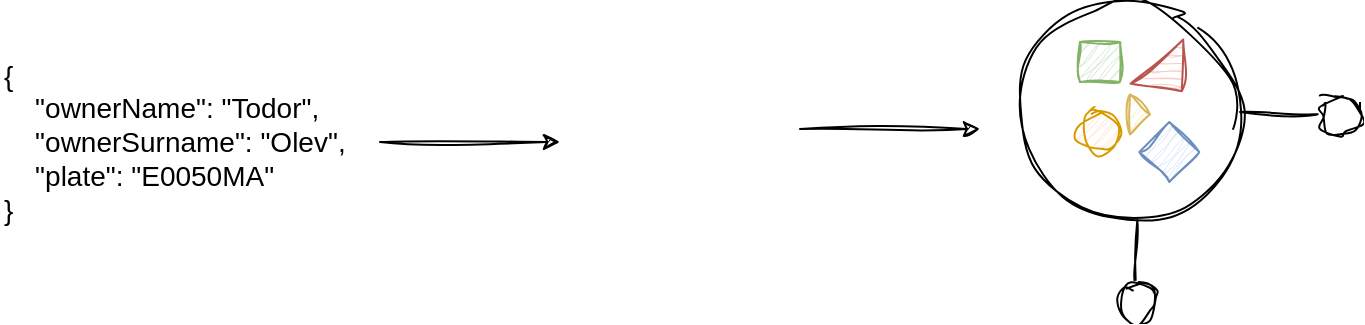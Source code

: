 <mxfile version="22.1.7" type="device">
  <diagram name="Page-1" id="C0KfFEjNvRat2zXTtvbp">
    <mxGraphModel dx="954" dy="647" grid="1" gridSize="10" guides="1" tooltips="1" connect="1" arrows="1" fold="1" page="1" pageScale="1" pageWidth="827" pageHeight="1169" math="0" shadow="0">
      <root>
        <mxCell id="0" />
        <mxCell id="1" parent="0" />
        <mxCell id="qQ-SJ7XLCoJ8Rk0PCVsh-2" value="&lt;div style=&quot;font-size: 14px;&quot;&gt;{&lt;/div&gt;&lt;div style=&quot;font-size: 14px;&quot;&gt;&amp;nbsp; &amp;nbsp; &quot;ownerName&quot;: &quot;Todor&quot;,&lt;/div&gt;&lt;div style=&quot;font-size: 14px;&quot;&gt;&amp;nbsp; &amp;nbsp; &quot;ownerSurname&quot;: &quot;Olev&quot;,&lt;/div&gt;&lt;div style=&quot;font-size: 14px;&quot;&gt;&amp;nbsp; &amp;nbsp; &quot;plate&quot;: &quot;E0050MA&quot;&lt;/div&gt;&lt;div style=&quot;font-size: 14px;&quot;&gt;}&lt;/div&gt;" style="text;html=1;strokeColor=none;fillColor=none;align=left;verticalAlign=middle;whiteSpace=wrap;rounded=0;fontSize=14;" vertex="1" parent="1">
          <mxGeometry x="20" y="270" width="180" height="100" as="geometry" />
        </mxCell>
        <mxCell id="qQ-SJ7XLCoJ8Rk0PCVsh-3" value="" style="ellipse;whiteSpace=wrap;html=1;aspect=fixed;sketch=1;curveFitting=1;jiggle=2;" vertex="1" parent="1">
          <mxGeometry x="530" y="250" width="110" height="110" as="geometry" />
        </mxCell>
        <mxCell id="qQ-SJ7XLCoJ8Rk0PCVsh-8" value="" style="whiteSpace=wrap;html=1;aspect=fixed;fillColor=#d5e8d4;strokeColor=#82b366;sketch=1;curveFitting=1;jiggle=2;" vertex="1" parent="1">
          <mxGeometry x="560" y="270" width="20" height="20" as="geometry" />
        </mxCell>
        <mxCell id="qQ-SJ7XLCoJ8Rk0PCVsh-9" value="" style="triangle;whiteSpace=wrap;html=1;fillColor=#fff2cc;strokeColor=#d6b656;sketch=1;curveFitting=1;jiggle=2;" vertex="1" parent="1">
          <mxGeometry x="585" y="296.25" width="10" height="20" as="geometry" />
        </mxCell>
        <mxCell id="qQ-SJ7XLCoJ8Rk0PCVsh-10" value="" style="triangle;whiteSpace=wrap;html=1;rotation=50;fillColor=#f8cecc;strokeColor=#b85450;sketch=1;curveFitting=1;jiggle=2;" vertex="1" parent="1">
          <mxGeometry x="595" y="270" width="19.32" height="34.35" as="geometry" />
        </mxCell>
        <mxCell id="qQ-SJ7XLCoJ8Rk0PCVsh-11" value="" style="rhombus;whiteSpace=wrap;html=1;fillColor=#dae8fc;strokeColor=#6c8ebf;sketch=1;curveFitting=1;jiggle=2;" vertex="1" parent="1">
          <mxGeometry x="589.66" y="310" width="30" height="30" as="geometry" />
        </mxCell>
        <mxCell id="qQ-SJ7XLCoJ8Rk0PCVsh-12" value="" style="endArrow=none;html=1;rounded=0;sketch=1;curveFitting=1;jiggle=2;" edge="1" parent="1">
          <mxGeometry width="50" height="50" relative="1" as="geometry">
            <mxPoint x="588.66" y="399" as="sourcePoint" />
            <mxPoint x="588.66" y="359" as="targetPoint" />
          </mxGeometry>
        </mxCell>
        <mxCell id="qQ-SJ7XLCoJ8Rk0PCVsh-13" value="" style="endArrow=none;html=1;rounded=0;entryX=1;entryY=0.5;entryDx=0;entryDy=0;sketch=1;curveFitting=1;jiggle=2;" edge="1" parent="1" source="qQ-SJ7XLCoJ8Rk0PCVsh-15" target="qQ-SJ7XLCoJ8Rk0PCVsh-3">
          <mxGeometry width="50" height="50" relative="1" as="geometry">
            <mxPoint x="700" y="300" as="sourcePoint" />
            <mxPoint x="605" y="370" as="targetPoint" />
          </mxGeometry>
        </mxCell>
        <mxCell id="qQ-SJ7XLCoJ8Rk0PCVsh-14" value="" style="ellipse;whiteSpace=wrap;html=1;aspect=fixed;sketch=1;curveFitting=1;jiggle=2;" vertex="1" parent="1">
          <mxGeometry x="579" y="390" width="20" height="20" as="geometry" />
        </mxCell>
        <mxCell id="qQ-SJ7XLCoJ8Rk0PCVsh-16" value="" style="endArrow=none;html=1;rounded=0;entryX=1;entryY=0.5;entryDx=0;entryDy=0;" edge="1" parent="1" target="qQ-SJ7XLCoJ8Rk0PCVsh-15">
          <mxGeometry width="50" height="50" relative="1" as="geometry">
            <mxPoint x="700" y="300" as="sourcePoint" />
            <mxPoint x="650" y="300" as="targetPoint" />
          </mxGeometry>
        </mxCell>
        <mxCell id="qQ-SJ7XLCoJ8Rk0PCVsh-15" value="" style="ellipse;whiteSpace=wrap;html=1;aspect=fixed;sketch=1;curveFitting=1;jiggle=2;" vertex="1" parent="1">
          <mxGeometry x="680" y="296.25" width="20" height="20" as="geometry" />
        </mxCell>
        <mxCell id="qQ-SJ7XLCoJ8Rk0PCVsh-19" value="" style="endArrow=classic;html=1;rounded=0;sketch=1;curveFitting=1;jiggle=2;" edge="1" parent="1">
          <mxGeometry width="50" height="50" relative="1" as="geometry">
            <mxPoint x="210" y="320" as="sourcePoint" />
            <mxPoint x="300" y="320" as="targetPoint" />
          </mxGeometry>
        </mxCell>
        <mxCell id="qQ-SJ7XLCoJ8Rk0PCVsh-23" value="" style="shape=image;html=1;verticalAlign=top;verticalLabelPosition=bottom;labelBackgroundColor=#ffffff;imageAspect=0;aspect=fixed;image=https://cdn4.iconfinder.com/data/icons/evil-icons-user-interface/64/download-128.png;fontColor=#000000;" vertex="1" parent="1">
          <mxGeometry x="300" y="250" width="128" height="128" as="geometry" />
        </mxCell>
        <mxCell id="qQ-SJ7XLCoJ8Rk0PCVsh-24" value="" style="endArrow=classic;html=1;rounded=0;sketch=1;curveFitting=1;jiggle=2;" edge="1" parent="1">
          <mxGeometry width="50" height="50" relative="1" as="geometry">
            <mxPoint x="420" y="313.5" as="sourcePoint" />
            <mxPoint x="510" y="313.5" as="targetPoint" />
          </mxGeometry>
        </mxCell>
        <mxCell id="qQ-SJ7XLCoJ8Rk0PCVsh-25" value="" style="ellipse;whiteSpace=wrap;html=1;aspect=fixed;fillColor=#ffe6cc;strokeColor=#d79b00;sketch=1;curveFitting=1;jiggle=2;" vertex="1" parent="1">
          <mxGeometry x="559" y="304.35" width="20" height="20" as="geometry" />
        </mxCell>
      </root>
    </mxGraphModel>
  </diagram>
</mxfile>
